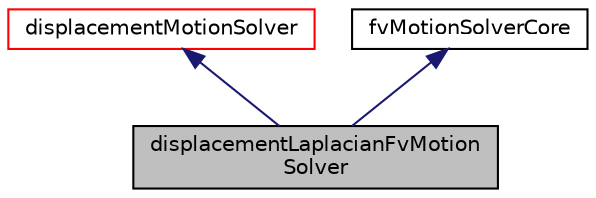 digraph "displacementLaplacianFvMotionSolver"
{
  bgcolor="transparent";
  edge [fontname="Helvetica",fontsize="10",labelfontname="Helvetica",labelfontsize="10"];
  node [fontname="Helvetica",fontsize="10",shape=record];
  Node1 [label="displacementLaplacianFvMotion\lSolver",height=0.2,width=0.4,color="black", fillcolor="grey75", style="filled", fontcolor="black"];
  Node2 -> Node1 [dir="back",color="midnightblue",fontsize="10",style="solid",fontname="Helvetica"];
  Node2 [label="displacementMotionSolver",height=0.2,width=0.4,color="red",URL="$a00561.html",tooltip="Virtual base class for displacement motion solver. "];
  Node3 -> Node1 [dir="back",color="midnightblue",fontsize="10",style="solid",fontname="Helvetica"];
  Node3 [label="fvMotionSolverCore",height=0.2,width=0.4,color="black",URL="$a00900.html",tooltip="Base class for fvMesh based motionSolvers. "];
}
